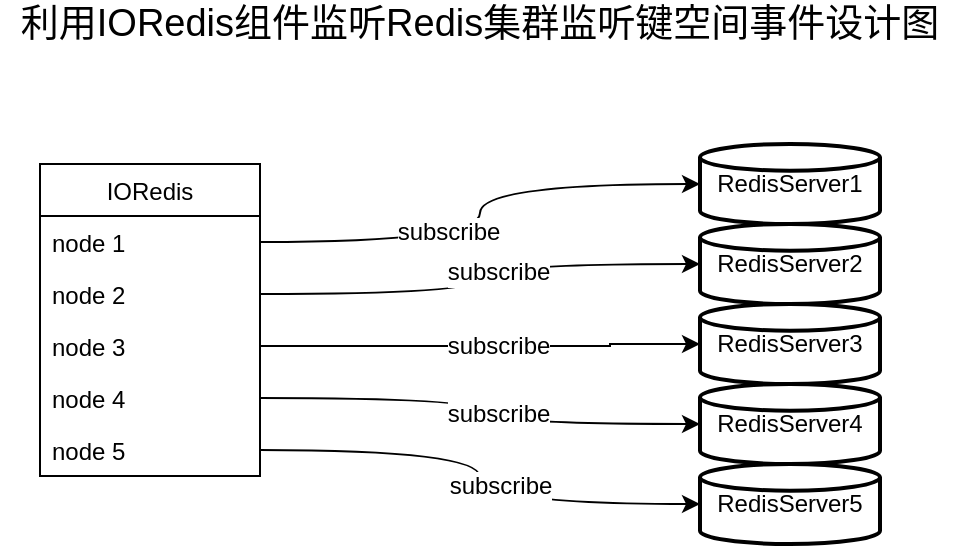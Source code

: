 <mxfile version="12.7.1" type="github"><diagram id="MLJlGcVuigFlX1-gYmaO" name="Page-1"><mxGraphModel dx="652" dy="323" grid="1" gridSize="10" guides="1" tooltips="1" connect="1" arrows="1" fold="1" page="1" pageScale="1" pageWidth="827" pageHeight="1169" math="0" shadow="0"><root><mxCell id="0"/><mxCell id="1" parent="0"/><mxCell id="ufrE7UB1KlzQZ4VQ8jKX-1" value="利用IORedis组件监听Redis集群监听键空间事件设计图" style="text;html=1;strokeColor=none;fillColor=none;align=center;verticalAlign=middle;whiteSpace=wrap;rounded=0;fontSize=19;" vertex="1" parent="1"><mxGeometry x="120" y="70" width="480" height="20" as="geometry"/></mxCell><mxCell id="ufrE7UB1KlzQZ4VQ8jKX-2" value="RedisServer1" style="strokeWidth=2;html=1;shape=mxgraph.flowchart.database;whiteSpace=wrap;" vertex="1" parent="1"><mxGeometry x="470" y="140" width="90" height="40" as="geometry"/></mxCell><mxCell id="ufrE7UB1KlzQZ4VQ8jKX-3" value="&lt;span style=&quot;white-space: normal&quot;&gt;RedisServer2&lt;/span&gt;" style="strokeWidth=2;html=1;shape=mxgraph.flowchart.database;whiteSpace=wrap;" vertex="1" parent="1"><mxGeometry x="470" y="180" width="90" height="40" as="geometry"/></mxCell><mxCell id="ufrE7UB1KlzQZ4VQ8jKX-4" value="&lt;span style=&quot;white-space: normal&quot;&gt;RedisServer3&lt;/span&gt;" style="strokeWidth=2;html=1;shape=mxgraph.flowchart.database;whiteSpace=wrap;" vertex="1" parent="1"><mxGeometry x="470" y="220" width="90" height="40" as="geometry"/></mxCell><mxCell id="ufrE7UB1KlzQZ4VQ8jKX-5" value="&lt;span style=&quot;white-space: normal&quot;&gt;RedisServer4&lt;/span&gt;" style="strokeWidth=2;html=1;shape=mxgraph.flowchart.database;whiteSpace=wrap;" vertex="1" parent="1"><mxGeometry x="470" y="260" width="90" height="40" as="geometry"/></mxCell><mxCell id="ufrE7UB1KlzQZ4VQ8jKX-6" value="&lt;span style=&quot;white-space: normal&quot;&gt;RedisServer5&lt;/span&gt;" style="strokeWidth=2;html=1;shape=mxgraph.flowchart.database;whiteSpace=wrap;" vertex="1" parent="1"><mxGeometry x="470" y="300" width="90" height="40" as="geometry"/></mxCell><mxCell id="ufrE7UB1KlzQZ4VQ8jKX-15" style="edgeStyle=orthogonalEdgeStyle;rounded=0;orthogonalLoop=1;jettySize=auto;html=1;exitX=1;exitY=0.5;exitDx=0;exitDy=0;entryX=0;entryY=0.5;entryDx=0;entryDy=0;entryPerimeter=0;curved=1;" edge="1" parent="1" source="ufrE7UB1KlzQZ4VQ8jKX-22" target="ufrE7UB1KlzQZ4VQ8jKX-2"><mxGeometry relative="1" as="geometry"><mxPoint x="425" y="230" as="sourcePoint"/></mxGeometry></mxCell><mxCell id="ufrE7UB1KlzQZ4VQ8jKX-27" value="subscribe" style="text;html=1;align=center;verticalAlign=middle;resizable=0;points=[];labelBackgroundColor=#ffffff;" vertex="1" connectable="0" parent="ufrE7UB1KlzQZ4VQ8jKX-15"><mxGeometry x="-0.248" y="5" relative="1" as="geometry"><mxPoint as="offset"/></mxGeometry></mxCell><mxCell id="ufrE7UB1KlzQZ4VQ8jKX-16" style="edgeStyle=orthogonalEdgeStyle;rounded=0;orthogonalLoop=1;jettySize=auto;html=1;exitX=1;exitY=0.5;exitDx=0;exitDy=0;entryX=0;entryY=0.5;entryDx=0;entryDy=0;entryPerimeter=0;curved=1;" edge="1" parent="1" source="ufrE7UB1KlzQZ4VQ8jKX-23" target="ufrE7UB1KlzQZ4VQ8jKX-3"><mxGeometry relative="1" as="geometry"><mxPoint x="425" y="270" as="sourcePoint"/></mxGeometry></mxCell><mxCell id="ufrE7UB1KlzQZ4VQ8jKX-28" value="subscribe" style="text;html=1;align=center;verticalAlign=middle;resizable=0;points=[];labelBackgroundColor=#ffffff;" vertex="1" connectable="0" parent="ufrE7UB1KlzQZ4VQ8jKX-16"><mxGeometry x="0.138" y="-4" relative="1" as="geometry"><mxPoint as="offset"/></mxGeometry></mxCell><mxCell id="ufrE7UB1KlzQZ4VQ8jKX-17" style="edgeStyle=orthogonalEdgeStyle;rounded=0;orthogonalLoop=1;jettySize=auto;html=1;entryX=0;entryY=0.5;entryDx=0;entryDy=0;entryPerimeter=0;exitX=1;exitY=0.5;exitDx=0;exitDy=0;" edge="1" parent="1" source="ufrE7UB1KlzQZ4VQ8jKX-24" target="ufrE7UB1KlzQZ4VQ8jKX-4"><mxGeometry relative="1" as="geometry"><mxPoint x="340" y="280" as="sourcePoint"/><Array as="points"><mxPoint x="425" y="241"/><mxPoint x="425" y="240"/></Array></mxGeometry></mxCell><mxCell id="ufrE7UB1KlzQZ4VQ8jKX-29" value="subscribe" style="text;html=1;align=center;verticalAlign=middle;resizable=0;points=[];labelBackgroundColor=#ffffff;" vertex="1" connectable="0" parent="ufrE7UB1KlzQZ4VQ8jKX-17"><mxGeometry x="0.074" relative="1" as="geometry"><mxPoint as="offset"/></mxGeometry></mxCell><mxCell id="ufrE7UB1KlzQZ4VQ8jKX-18" style="edgeStyle=orthogonalEdgeStyle;rounded=0;orthogonalLoop=1;jettySize=auto;html=1;exitX=1;exitY=0.5;exitDx=0;exitDy=0;entryX=0;entryY=0.5;entryDx=0;entryDy=0;entryPerimeter=0;curved=1;" edge="1" parent="1" source="ufrE7UB1KlzQZ4VQ8jKX-25" target="ufrE7UB1KlzQZ4VQ8jKX-5"><mxGeometry relative="1" as="geometry"><mxPoint x="425" y="350" as="sourcePoint"/></mxGeometry></mxCell><mxCell id="ufrE7UB1KlzQZ4VQ8jKX-30" value="subscribe" style="text;html=1;align=center;verticalAlign=middle;resizable=0;points=[];labelBackgroundColor=#ffffff;" vertex="1" connectable="0" parent="ufrE7UB1KlzQZ4VQ8jKX-18"><mxGeometry x="0.13" y="5" relative="1" as="geometry"><mxPoint as="offset"/></mxGeometry></mxCell><mxCell id="ufrE7UB1KlzQZ4VQ8jKX-19" style="edgeStyle=orthogonalEdgeStyle;rounded=0;orthogonalLoop=1;jettySize=auto;html=1;exitX=1;exitY=0.5;exitDx=0;exitDy=0;entryX=0;entryY=0.5;entryDx=0;entryDy=0;entryPerimeter=0;curved=1;" edge="1" parent="1" source="ufrE7UB1KlzQZ4VQ8jKX-26" target="ufrE7UB1KlzQZ4VQ8jKX-6"><mxGeometry relative="1" as="geometry"><mxPoint x="425" y="390" as="sourcePoint"/></mxGeometry></mxCell><mxCell id="ufrE7UB1KlzQZ4VQ8jKX-31" value="subscribe" style="text;html=1;align=center;verticalAlign=middle;resizable=0;points=[];labelBackgroundColor=#ffffff;" vertex="1" connectable="0" parent="ufrE7UB1KlzQZ4VQ8jKX-19"><mxGeometry x="0.188" y="9" relative="1" as="geometry"><mxPoint as="offset"/></mxGeometry></mxCell><mxCell id="ufrE7UB1KlzQZ4VQ8jKX-21" value="IORedis" style="swimlane;fontStyle=0;childLayout=stackLayout;horizontal=1;startSize=26;fillColor=none;horizontalStack=0;resizeParent=1;resizeParentMax=0;resizeLast=0;collapsible=1;marginBottom=0;" vertex="1" parent="1"><mxGeometry x="140" y="150" width="110" height="156" as="geometry"/></mxCell><mxCell id="ufrE7UB1KlzQZ4VQ8jKX-22" value="node 1" style="text;strokeColor=none;fillColor=none;align=left;verticalAlign=top;spacingLeft=4;spacingRight=4;overflow=hidden;rotatable=0;points=[[0,0.5],[1,0.5]];portConstraint=eastwest;" vertex="1" parent="ufrE7UB1KlzQZ4VQ8jKX-21"><mxGeometry y="26" width="110" height="26" as="geometry"/></mxCell><mxCell id="ufrE7UB1KlzQZ4VQ8jKX-23" value="node 2" style="text;strokeColor=none;fillColor=none;align=left;verticalAlign=top;spacingLeft=4;spacingRight=4;overflow=hidden;rotatable=0;points=[[0,0.5],[1,0.5]];portConstraint=eastwest;" vertex="1" parent="ufrE7UB1KlzQZ4VQ8jKX-21"><mxGeometry y="52" width="110" height="26" as="geometry"/></mxCell><mxCell id="ufrE7UB1KlzQZ4VQ8jKX-24" value="node 3" style="text;strokeColor=none;fillColor=none;align=left;verticalAlign=top;spacingLeft=4;spacingRight=4;overflow=hidden;rotatable=0;points=[[0,0.5],[1,0.5]];portConstraint=eastwest;" vertex="1" parent="ufrE7UB1KlzQZ4VQ8jKX-21"><mxGeometry y="78" width="110" height="26" as="geometry"/></mxCell><mxCell id="ufrE7UB1KlzQZ4VQ8jKX-25" value="node 4" style="text;strokeColor=none;fillColor=none;align=left;verticalAlign=top;spacingLeft=4;spacingRight=4;overflow=hidden;rotatable=0;points=[[0,0.5],[1,0.5]];portConstraint=eastwest;" vertex="1" parent="ufrE7UB1KlzQZ4VQ8jKX-21"><mxGeometry y="104" width="110" height="26" as="geometry"/></mxCell><mxCell id="ufrE7UB1KlzQZ4VQ8jKX-26" value="node 5" style="text;strokeColor=none;fillColor=none;align=left;verticalAlign=top;spacingLeft=4;spacingRight=4;overflow=hidden;rotatable=0;points=[[0,0.5],[1,0.5]];portConstraint=eastwest;" vertex="1" parent="ufrE7UB1KlzQZ4VQ8jKX-21"><mxGeometry y="130" width="110" height="26" as="geometry"/></mxCell></root></mxGraphModel></diagram></mxfile>